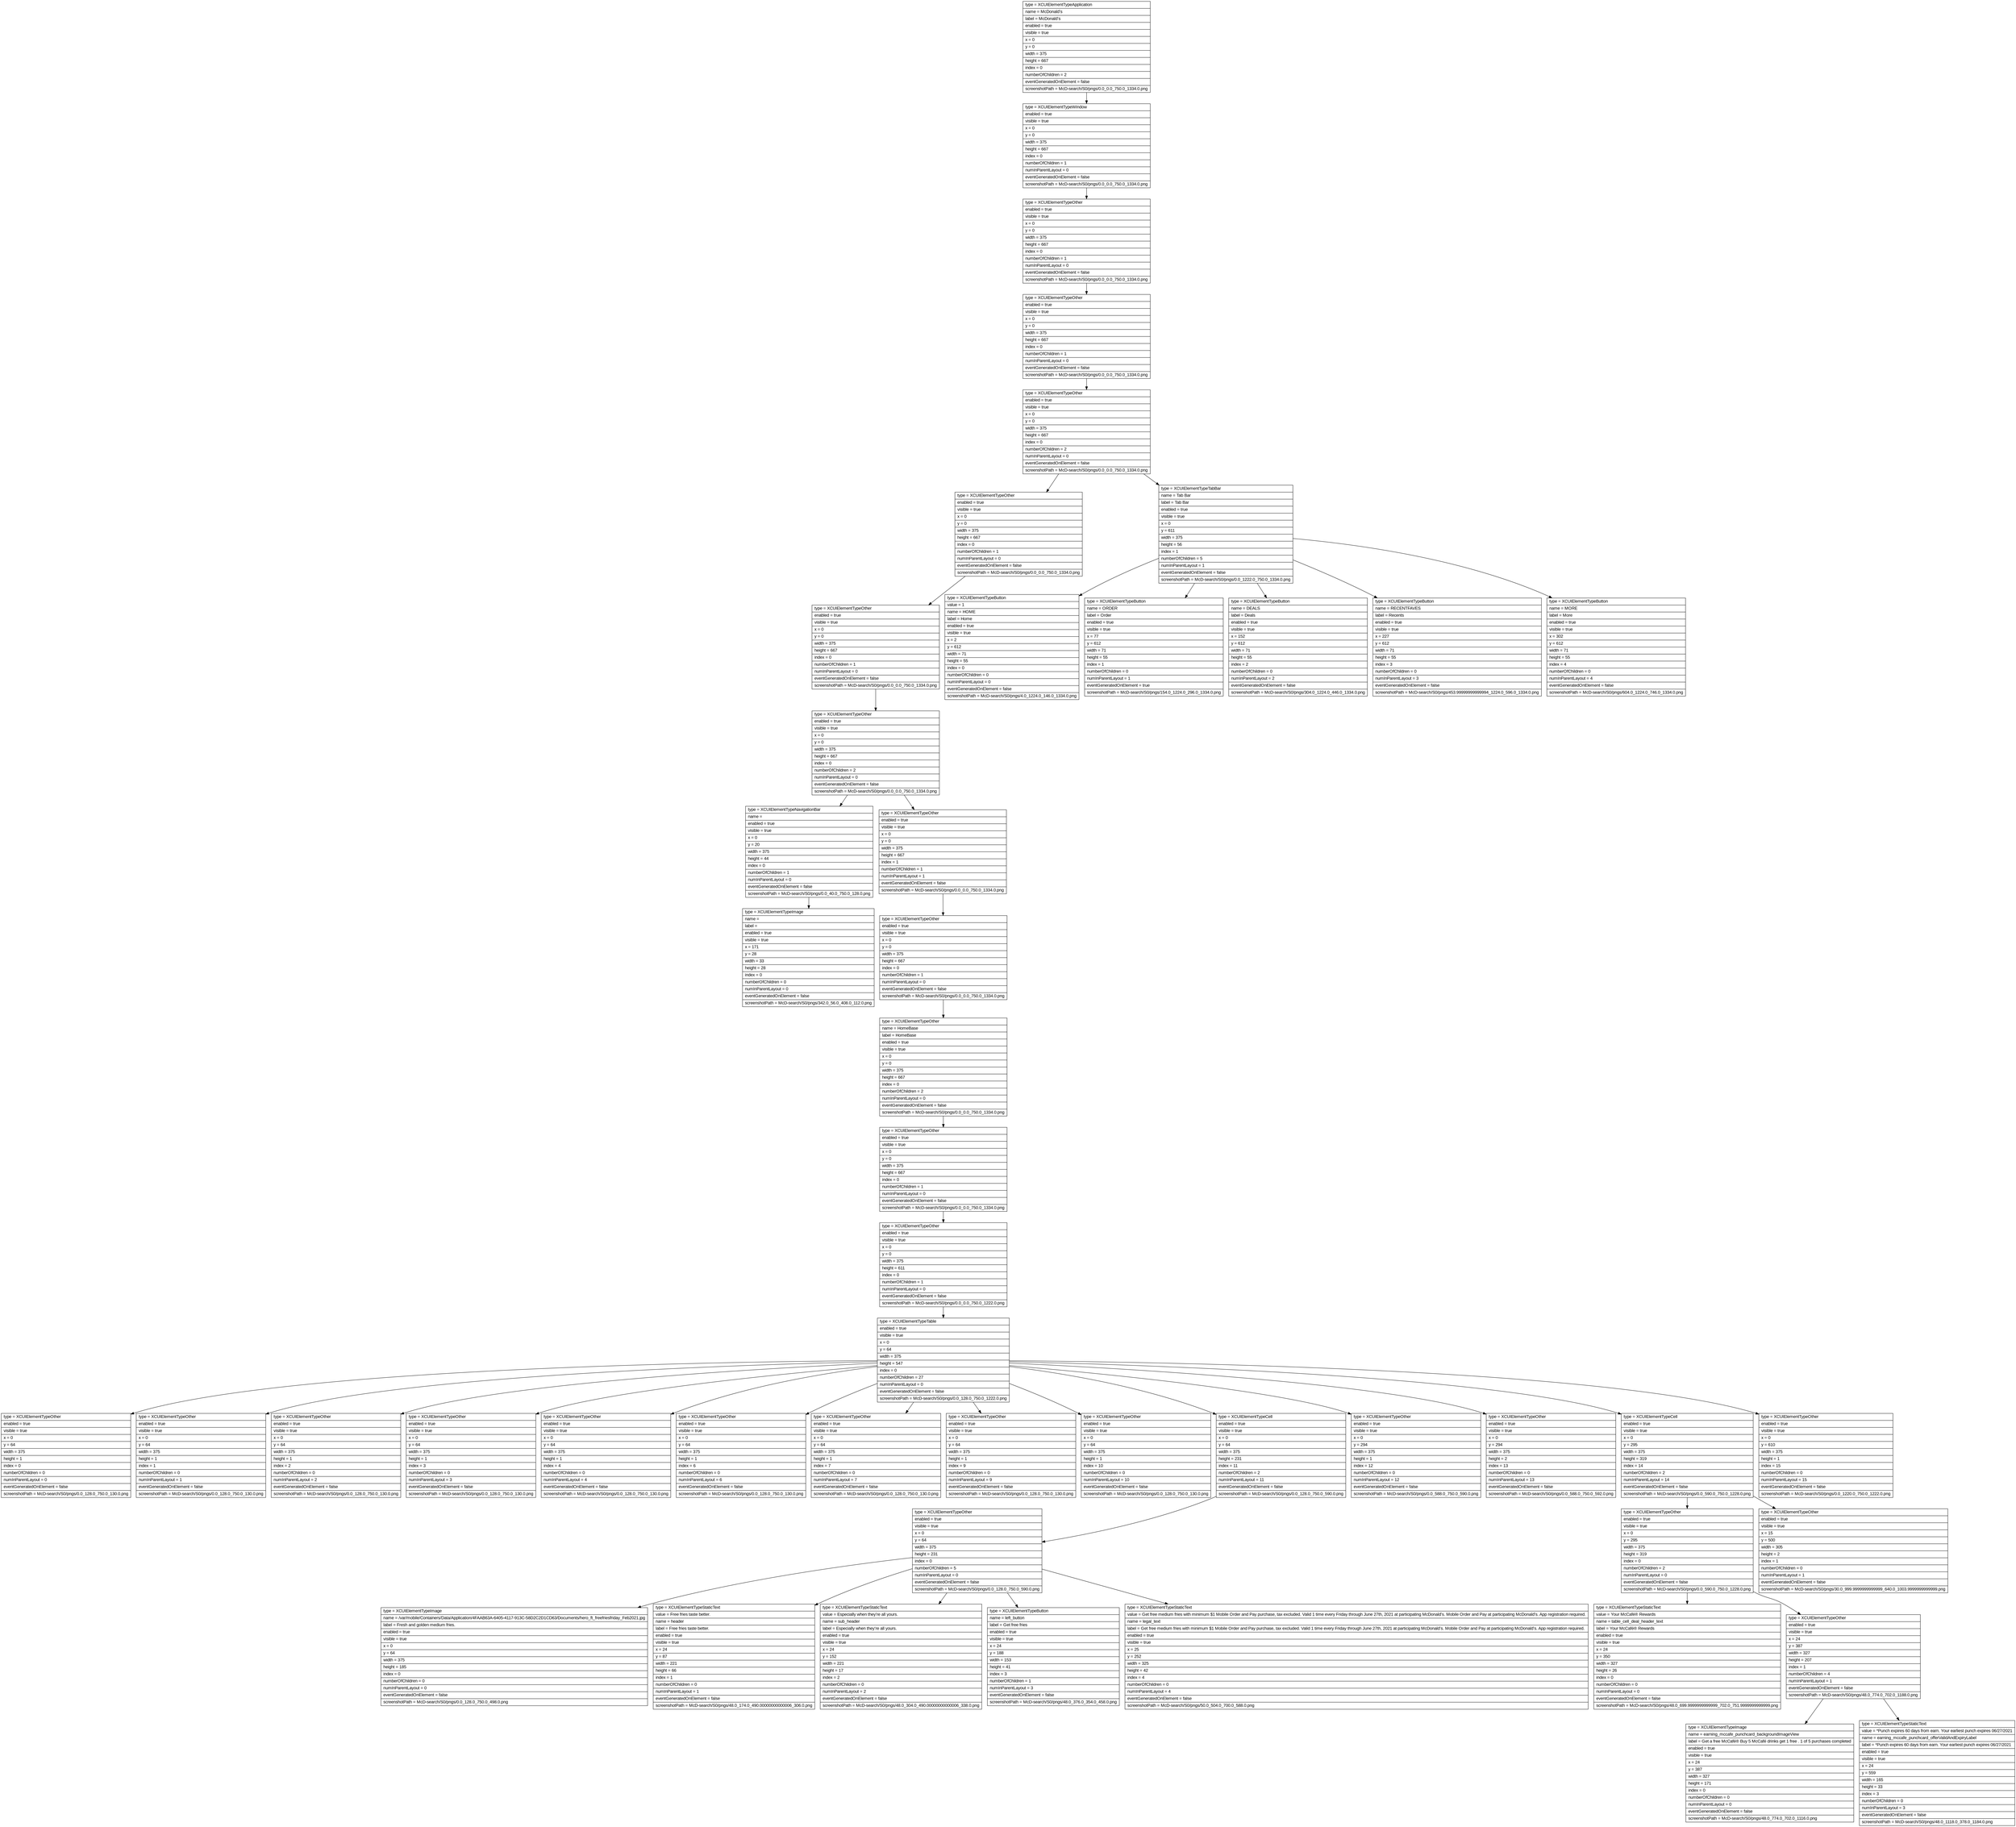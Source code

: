 digraph Layout {

	node [shape=record fontname=Arial];

	0	[label="{type = XCUIElementTypeApplication\l|name = McDonald's\l|label = McDonald's\l|enabled = true\l|visible = true\l|x = 0\l|y = 0\l|width = 375\l|height = 667\l|index = 0\l|numberOfChildren = 2\l|eventGeneratedOnElement = false \l|screenshotPath = McD-search/S0/pngs/0.0_0.0_750.0_1334.0.png\l}"]
	1	[label="{type = XCUIElementTypeWindow\l|enabled = true\l|visible = true\l|x = 0\l|y = 0\l|width = 375\l|height = 667\l|index = 0\l|numberOfChildren = 1\l|numInParentLayout = 0\l|eventGeneratedOnElement = false \l|screenshotPath = McD-search/S0/pngs/0.0_0.0_750.0_1334.0.png\l}"]
	2	[label="{type = XCUIElementTypeOther\l|enabled = true\l|visible = true\l|x = 0\l|y = 0\l|width = 375\l|height = 667\l|index = 0\l|numberOfChildren = 1\l|numInParentLayout = 0\l|eventGeneratedOnElement = false \l|screenshotPath = McD-search/S0/pngs/0.0_0.0_750.0_1334.0.png\l}"]
	3	[label="{type = XCUIElementTypeOther\l|enabled = true\l|visible = true\l|x = 0\l|y = 0\l|width = 375\l|height = 667\l|index = 0\l|numberOfChildren = 1\l|numInParentLayout = 0\l|eventGeneratedOnElement = false \l|screenshotPath = McD-search/S0/pngs/0.0_0.0_750.0_1334.0.png\l}"]
	4	[label="{type = XCUIElementTypeOther\l|enabled = true\l|visible = true\l|x = 0\l|y = 0\l|width = 375\l|height = 667\l|index = 0\l|numberOfChildren = 2\l|numInParentLayout = 0\l|eventGeneratedOnElement = false \l|screenshotPath = McD-search/S0/pngs/0.0_0.0_750.0_1334.0.png\l}"]
	5	[label="{type = XCUIElementTypeOther\l|enabled = true\l|visible = true\l|x = 0\l|y = 0\l|width = 375\l|height = 667\l|index = 0\l|numberOfChildren = 1\l|numInParentLayout = 0\l|eventGeneratedOnElement = false \l|screenshotPath = McD-search/S0/pngs/0.0_0.0_750.0_1334.0.png\l}"]
	6	[label="{type = XCUIElementTypeTabBar\l|name = Tab Bar\l|label = Tab Bar\l|enabled = true\l|visible = true\l|x = 0\l|y = 611\l|width = 375\l|height = 56\l|index = 1\l|numberOfChildren = 5\l|numInParentLayout = 1\l|eventGeneratedOnElement = false \l|screenshotPath = McD-search/S0/pngs/0.0_1222.0_750.0_1334.0.png\l}"]
	7	[label="{type = XCUIElementTypeOther\l|enabled = true\l|visible = true\l|x = 0\l|y = 0\l|width = 375\l|height = 667\l|index = 0\l|numberOfChildren = 1\l|numInParentLayout = 0\l|eventGeneratedOnElement = false \l|screenshotPath = McD-search/S0/pngs/0.0_0.0_750.0_1334.0.png\l}"]
	8	[label="{type = XCUIElementTypeButton\l|value = 1\l|name = HOME\l|label = Home\l|enabled = true\l|visible = true\l|x = 2\l|y = 612\l|width = 71\l|height = 55\l|index = 0\l|numberOfChildren = 0\l|numInParentLayout = 0\l|eventGeneratedOnElement = false \l|screenshotPath = McD-search/S0/pngs/4.0_1224.0_146.0_1334.0.png\l}"]
	9	[label="{type = XCUIElementTypeButton\l|name = ORDER\l|label = Order\l|enabled = true\l|visible = true\l|x = 77\l|y = 612\l|width = 71\l|height = 55\l|index = 1\l|numberOfChildren = 0\l|numInParentLayout = 1\l|eventGeneratedOnElement = true \l|screenshotPath = McD-search/S0/pngs/154.0_1224.0_296.0_1334.0.png\l}"]
	10	[label="{type = XCUIElementTypeButton\l|name = DEALS\l|label = Deals\l|enabled = true\l|visible = true\l|x = 152\l|y = 612\l|width = 71\l|height = 55\l|index = 2\l|numberOfChildren = 0\l|numInParentLayout = 2\l|eventGeneratedOnElement = false \l|screenshotPath = McD-search/S0/pngs/304.0_1224.0_446.0_1334.0.png\l}"]
	11	[label="{type = XCUIElementTypeButton\l|name = RECENTFAVES\l|label = Recents\l|enabled = true\l|visible = true\l|x = 227\l|y = 612\l|width = 71\l|height = 55\l|index = 3\l|numberOfChildren = 0\l|numInParentLayout = 3\l|eventGeneratedOnElement = false \l|screenshotPath = McD-search/S0/pngs/453.99999999999994_1224.0_596.0_1334.0.png\l}"]
	12	[label="{type = XCUIElementTypeButton\l|name = MORE\l|label = More\l|enabled = true\l|visible = true\l|x = 302\l|y = 612\l|width = 71\l|height = 55\l|index = 4\l|numberOfChildren = 0\l|numInParentLayout = 4\l|eventGeneratedOnElement = false \l|screenshotPath = McD-search/S0/pngs/604.0_1224.0_746.0_1334.0.png\l}"]
	13	[label="{type = XCUIElementTypeOther\l|enabled = true\l|visible = true\l|x = 0\l|y = 0\l|width = 375\l|height = 667\l|index = 0\l|numberOfChildren = 2\l|numInParentLayout = 0\l|eventGeneratedOnElement = false \l|screenshotPath = McD-search/S0/pngs/0.0_0.0_750.0_1334.0.png\l}"]
	14	[label="{type = XCUIElementTypeNavigationBar\l|name =  \l|enabled = true\l|visible = true\l|x = 0\l|y = 20\l|width = 375\l|height = 44\l|index = 0\l|numberOfChildren = 1\l|numInParentLayout = 0\l|eventGeneratedOnElement = false \l|screenshotPath = McD-search/S0/pngs/0.0_40.0_750.0_128.0.png\l}"]
	15	[label="{type = XCUIElementTypeOther\l|enabled = true\l|visible = true\l|x = 0\l|y = 0\l|width = 375\l|height = 667\l|index = 1\l|numberOfChildren = 1\l|numInParentLayout = 1\l|eventGeneratedOnElement = false \l|screenshotPath = McD-search/S0/pngs/0.0_0.0_750.0_1334.0.png\l}"]
	16	[label="{type = XCUIElementTypeImage\l|name =  \l|label =  \l|enabled = true\l|visible = true\l|x = 171\l|y = 28\l|width = 33\l|height = 28\l|index = 0\l|numberOfChildren = 0\l|numInParentLayout = 0\l|eventGeneratedOnElement = false \l|screenshotPath = McD-search/S0/pngs/342.0_56.0_408.0_112.0.png\l}"]
	17	[label="{type = XCUIElementTypeOther\l|enabled = true\l|visible = true\l|x = 0\l|y = 0\l|width = 375\l|height = 667\l|index = 0\l|numberOfChildren = 1\l|numInParentLayout = 0\l|eventGeneratedOnElement = false \l|screenshotPath = McD-search/S0/pngs/0.0_0.0_750.0_1334.0.png\l}"]
	18	[label="{type = XCUIElementTypeOther\l|name = HomeBase\l|label = HomeBase\l|enabled = true\l|visible = true\l|x = 0\l|y = 0\l|width = 375\l|height = 667\l|index = 0\l|numberOfChildren = 2\l|numInParentLayout = 0\l|eventGeneratedOnElement = false \l|screenshotPath = McD-search/S0/pngs/0.0_0.0_750.0_1334.0.png\l}"]
	19	[label="{type = XCUIElementTypeOther\l|enabled = true\l|visible = true\l|x = 0\l|y = 0\l|width = 375\l|height = 667\l|index = 0\l|numberOfChildren = 1\l|numInParentLayout = 0\l|eventGeneratedOnElement = false \l|screenshotPath = McD-search/S0/pngs/0.0_0.0_750.0_1334.0.png\l}"]
	20	[label="{type = XCUIElementTypeOther\l|enabled = true\l|visible = true\l|x = 0\l|y = 0\l|width = 375\l|height = 611\l|index = 0\l|numberOfChildren = 1\l|numInParentLayout = 0\l|eventGeneratedOnElement = false \l|screenshotPath = McD-search/S0/pngs/0.0_0.0_750.0_1222.0.png\l}"]
	21	[label="{type = XCUIElementTypeTable\l|enabled = true\l|visible = true\l|x = 0\l|y = 64\l|width = 375\l|height = 547\l|index = 0\l|numberOfChildren = 27\l|numInParentLayout = 0\l|eventGeneratedOnElement = false \l|screenshotPath = McD-search/S0/pngs/0.0_128.0_750.0_1222.0.png\l}"]
	22	[label="{type = XCUIElementTypeOther\l|enabled = true\l|visible = true\l|x = 0\l|y = 64\l|width = 375\l|height = 1\l|index = 0\l|numberOfChildren = 0\l|numInParentLayout = 0\l|eventGeneratedOnElement = false \l|screenshotPath = McD-search/S0/pngs/0.0_128.0_750.0_130.0.png\l}"]
	23	[label="{type = XCUIElementTypeOther\l|enabled = true\l|visible = true\l|x = 0\l|y = 64\l|width = 375\l|height = 1\l|index = 1\l|numberOfChildren = 0\l|numInParentLayout = 1\l|eventGeneratedOnElement = false \l|screenshotPath = McD-search/S0/pngs/0.0_128.0_750.0_130.0.png\l}"]
	24	[label="{type = XCUIElementTypeOther\l|enabled = true\l|visible = true\l|x = 0\l|y = 64\l|width = 375\l|height = 1\l|index = 2\l|numberOfChildren = 0\l|numInParentLayout = 2\l|eventGeneratedOnElement = false \l|screenshotPath = McD-search/S0/pngs/0.0_128.0_750.0_130.0.png\l}"]
	25	[label="{type = XCUIElementTypeOther\l|enabled = true\l|visible = true\l|x = 0\l|y = 64\l|width = 375\l|height = 1\l|index = 3\l|numberOfChildren = 0\l|numInParentLayout = 3\l|eventGeneratedOnElement = false \l|screenshotPath = McD-search/S0/pngs/0.0_128.0_750.0_130.0.png\l}"]
	26	[label="{type = XCUIElementTypeOther\l|enabled = true\l|visible = true\l|x = 0\l|y = 64\l|width = 375\l|height = 1\l|index = 4\l|numberOfChildren = 0\l|numInParentLayout = 4\l|eventGeneratedOnElement = false \l|screenshotPath = McD-search/S0/pngs/0.0_128.0_750.0_130.0.png\l}"]
	27	[label="{type = XCUIElementTypeOther\l|enabled = true\l|visible = true\l|x = 0\l|y = 64\l|width = 375\l|height = 1\l|index = 6\l|numberOfChildren = 0\l|numInParentLayout = 6\l|eventGeneratedOnElement = false \l|screenshotPath = McD-search/S0/pngs/0.0_128.0_750.0_130.0.png\l}"]
	28	[label="{type = XCUIElementTypeOther\l|enabled = true\l|visible = true\l|x = 0\l|y = 64\l|width = 375\l|height = 1\l|index = 7\l|numberOfChildren = 0\l|numInParentLayout = 7\l|eventGeneratedOnElement = false \l|screenshotPath = McD-search/S0/pngs/0.0_128.0_750.0_130.0.png\l}"]
	29	[label="{type = XCUIElementTypeOther\l|enabled = true\l|visible = true\l|x = 0\l|y = 64\l|width = 375\l|height = 1\l|index = 9\l|numberOfChildren = 0\l|numInParentLayout = 9\l|eventGeneratedOnElement = false \l|screenshotPath = McD-search/S0/pngs/0.0_128.0_750.0_130.0.png\l}"]
	30	[label="{type = XCUIElementTypeOther\l|enabled = true\l|visible = true\l|x = 0\l|y = 64\l|width = 375\l|height = 1\l|index = 10\l|numberOfChildren = 0\l|numInParentLayout = 10\l|eventGeneratedOnElement = false \l|screenshotPath = McD-search/S0/pngs/0.0_128.0_750.0_130.0.png\l}"]
	31	[label="{type = XCUIElementTypeCell\l|enabled = true\l|visible = true\l|x = 0\l|y = 64\l|width = 375\l|height = 231\l|index = 11\l|numberOfChildren = 2\l|numInParentLayout = 11\l|eventGeneratedOnElement = false \l|screenshotPath = McD-search/S0/pngs/0.0_128.0_750.0_590.0.png\l}"]
	32	[label="{type = XCUIElementTypeOther\l|enabled = true\l|visible = true\l|x = 0\l|y = 294\l|width = 375\l|height = 1\l|index = 12\l|numberOfChildren = 0\l|numInParentLayout = 12\l|eventGeneratedOnElement = false \l|screenshotPath = McD-search/S0/pngs/0.0_588.0_750.0_590.0.png\l}"]
	33	[label="{type = XCUIElementTypeOther\l|enabled = true\l|visible = true\l|x = 0\l|y = 294\l|width = 375\l|height = 2\l|index = 13\l|numberOfChildren = 0\l|numInParentLayout = 13\l|eventGeneratedOnElement = false \l|screenshotPath = McD-search/S0/pngs/0.0_588.0_750.0_592.0.png\l}"]
	34	[label="{type = XCUIElementTypeCell\l|enabled = true\l|visible = true\l|x = 0\l|y = 295\l|width = 375\l|height = 319\l|index = 14\l|numberOfChildren = 2\l|numInParentLayout = 14\l|eventGeneratedOnElement = false \l|screenshotPath = McD-search/S0/pngs/0.0_590.0_750.0_1228.0.png\l}"]
	35	[label="{type = XCUIElementTypeOther\l|enabled = true\l|visible = true\l|x = 0\l|y = 610\l|width = 375\l|height = 1\l|index = 15\l|numberOfChildren = 0\l|numInParentLayout = 15\l|eventGeneratedOnElement = false \l|screenshotPath = McD-search/S0/pngs/0.0_1220.0_750.0_1222.0.png\l}"]
	36	[label="{type = XCUIElementTypeOther\l|enabled = true\l|visible = true\l|x = 0\l|y = 64\l|width = 375\l|height = 231\l|index = 0\l|numberOfChildren = 5\l|numInParentLayout = 0\l|eventGeneratedOnElement = false \l|screenshotPath = McD-search/S0/pngs/0.0_128.0_750.0_590.0.png\l}"]
	37	[label="{type = XCUIElementTypeOther\l|enabled = true\l|visible = true\l|x = 0\l|y = 295\l|width = 375\l|height = 319\l|index = 0\l|numberOfChildren = 2\l|numInParentLayout = 0\l|eventGeneratedOnElement = false \l|screenshotPath = McD-search/S0/pngs/0.0_590.0_750.0_1228.0.png\l}"]
	38	[label="{type = XCUIElementTypeOther\l|enabled = true\l|visible = true\l|x = 15\l|y = 500\l|width = 305\l|height = 2\l|index = 1\l|numberOfChildren = 0\l|numInParentLayout = 1\l|eventGeneratedOnElement = false \l|screenshotPath = McD-search/S0/pngs/30.0_999.9999999999999_640.0_1003.9999999999999.png\l}"]
	39	[label="{type = XCUIElementTypeImage\l|name = /var/mobile/Containers/Data/Application/4FAAB63A-6405-4117-913C-58D2C2D1CD63/Documents/hero_ft_freefriesfriday_Feb2021.jpg\l|label = Fresh and golden medium fries.\l|enabled = true\l|visible = true\l|x = 0\l|y = 64\l|width = 375\l|height = 185\l|index = 0\l|numberOfChildren = 0\l|numInParentLayout = 0\l|eventGeneratedOnElement = false \l|screenshotPath = McD-search/S0/pngs/0.0_128.0_750.0_498.0.png\l}"]
	40	[label="{type = XCUIElementTypeStaticText\l|value = Free fries taste better.\l|name = header\l|label = Free fries taste better.\l|enabled = true\l|visible = true\l|x = 24\l|y = 87\l|width = 221\l|height = 66\l|index = 1\l|numberOfChildren = 0\l|numInParentLayout = 1\l|eventGeneratedOnElement = false \l|screenshotPath = McD-search/S0/pngs/48.0_174.0_490.00000000000006_306.0.png\l}"]
	41	[label="{type = XCUIElementTypeStaticText\l|value = Especially when they're all yours.\l|name = sub_header\l|label = Especially when they're all yours.\l|enabled = true\l|visible = true\l|x = 24\l|y = 152\l|width = 221\l|height = 17\l|index = 2\l|numberOfChildren = 0\l|numInParentLayout = 2\l|eventGeneratedOnElement = false \l|screenshotPath = McD-search/S0/pngs/48.0_304.0_490.00000000000006_338.0.png\l}"]
	42	[label="{type = XCUIElementTypeButton\l|name = left_button\l|label = Get free fries\l|enabled = true\l|visible = true\l|x = 24\l|y = 188\l|width = 153\l|height = 41\l|index = 3\l|numberOfChildren = 1\l|numInParentLayout = 3\l|eventGeneratedOnElement = false \l|screenshotPath = McD-search/S0/pngs/48.0_376.0_354.0_458.0.png\l}"]
	43	[label="{type = XCUIElementTypeStaticText\l|value = Get free medium fries with minimum $1 Mobile Order and Pay purchase, tax excluded. Valid 1 time every Friday through June 27th, 2021 at participating McDonald's. Mobile Order and Pay at participating McDonald's. App registration required.\l|name = legal_text\l|label = Get free medium fries with minimum $1 Mobile Order and Pay purchase, tax excluded. Valid 1 time every Friday through June 27th, 2021 at participating McDonald's. Mobile Order and Pay at participating McDonald's. App registration required.\l|enabled = true\l|visible = true\l|x = 25\l|y = 252\l|width = 325\l|height = 42\l|index = 4\l|numberOfChildren = 0\l|numInParentLayout = 4\l|eventGeneratedOnElement = false \l|screenshotPath = McD-search/S0/pngs/50.0_504.0_700.0_588.0.png\l}"]
	44	[label="{type = XCUIElementTypeStaticText\l|value = Your McCafé® Rewards\l|name = table_cell_deal_header_text\l|label = Your McCafé® Rewards\l|enabled = true\l|visible = true\l|x = 24\l|y = 350\l|width = 327\l|height = 26\l|index = 0\l|numberOfChildren = 0\l|numInParentLayout = 0\l|eventGeneratedOnElement = false \l|screenshotPath = McD-search/S0/pngs/48.0_699.9999999999999_702.0_751.9999999999999.png\l}"]
	45	[label="{type = XCUIElementTypeOther\l|enabled = true\l|visible = true\l|x = 24\l|y = 387\l|width = 327\l|height = 207\l|index = 1\l|numberOfChildren = 4\l|numInParentLayout = 1\l|eventGeneratedOnElement = false \l|screenshotPath = McD-search/S0/pngs/48.0_774.0_702.0_1188.0.png\l}"]
	46	[label="{type = XCUIElementTypeImage\l|name = earning_mccafe_punchcard_backgroundImageView\l|label = Get a free McCafé® Buy 5 McCafé drinks get 1 free . 1 of 5 purchases completed\l|enabled = true\l|visible = true\l|x = 24\l|y = 387\l|width = 327\l|height = 171\l|index = 0\l|numberOfChildren = 0\l|numInParentLayout = 0\l|eventGeneratedOnElement = false \l|screenshotPath = McD-search/S0/pngs/48.0_774.0_702.0_1116.0.png\l}"]
	47	[label="{type = XCUIElementTypeStaticText\l|value = *Punch expires 60 days from earn.  Your earliest punch expires 06/27/2021\l|name = earning_mccafe_punchcard_offerValidAndExpiryLabel\l|label = *Punch expires 60 days from earn.  Your earliest punch expires 06/27/2021\l|enabled = true\l|visible = true\l|x = 24\l|y = 559\l|width = 165\l|height = 33\l|index = 3\l|numberOfChildren = 0\l|numInParentLayout = 3\l|eventGeneratedOnElement = false \l|screenshotPath = McD-search/S0/pngs/48.0_1118.0_378.0_1184.0.png\l}"]


	0 -> 1
	1 -> 2
	2 -> 3
	3 -> 4
	4 -> 5
	4 -> 6
	5 -> 7
	6 -> 8
	6 -> 9
	6 -> 10
	6 -> 11
	6 -> 12
	7 -> 13
	13 -> 14
	13 -> 15
	14 -> 16
	15 -> 17
	17 -> 18
	18 -> 19
	19 -> 20
	20 -> 21
	21 -> 22
	21 -> 23
	21 -> 24
	21 -> 25
	21 -> 26
	21 -> 27
	21 -> 28
	21 -> 29
	21 -> 30
	21 -> 31
	21 -> 32
	21 -> 33
	21 -> 34
	21 -> 35
	31 -> 36
	34 -> 37
	34 -> 38
	36 -> 39
	36 -> 40
	36 -> 41
	36 -> 42
	36 -> 43
	37 -> 44
	37 -> 45
	45 -> 46
	45 -> 47


}